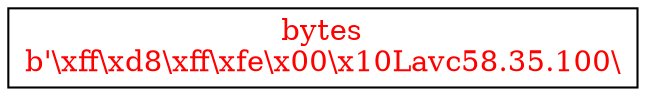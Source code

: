 digraph ObjectGraph {
  node[shape=box, style=filled, fillcolor=white];
  o60358656[fontcolor=red];
  o60358656[label="bytes\nb'\\xff\\xd8\\xff\\xfe\\x00\\x10Lavc58.35.100\\"];
  o60358656[fillcolor="0,0,1"];
}
